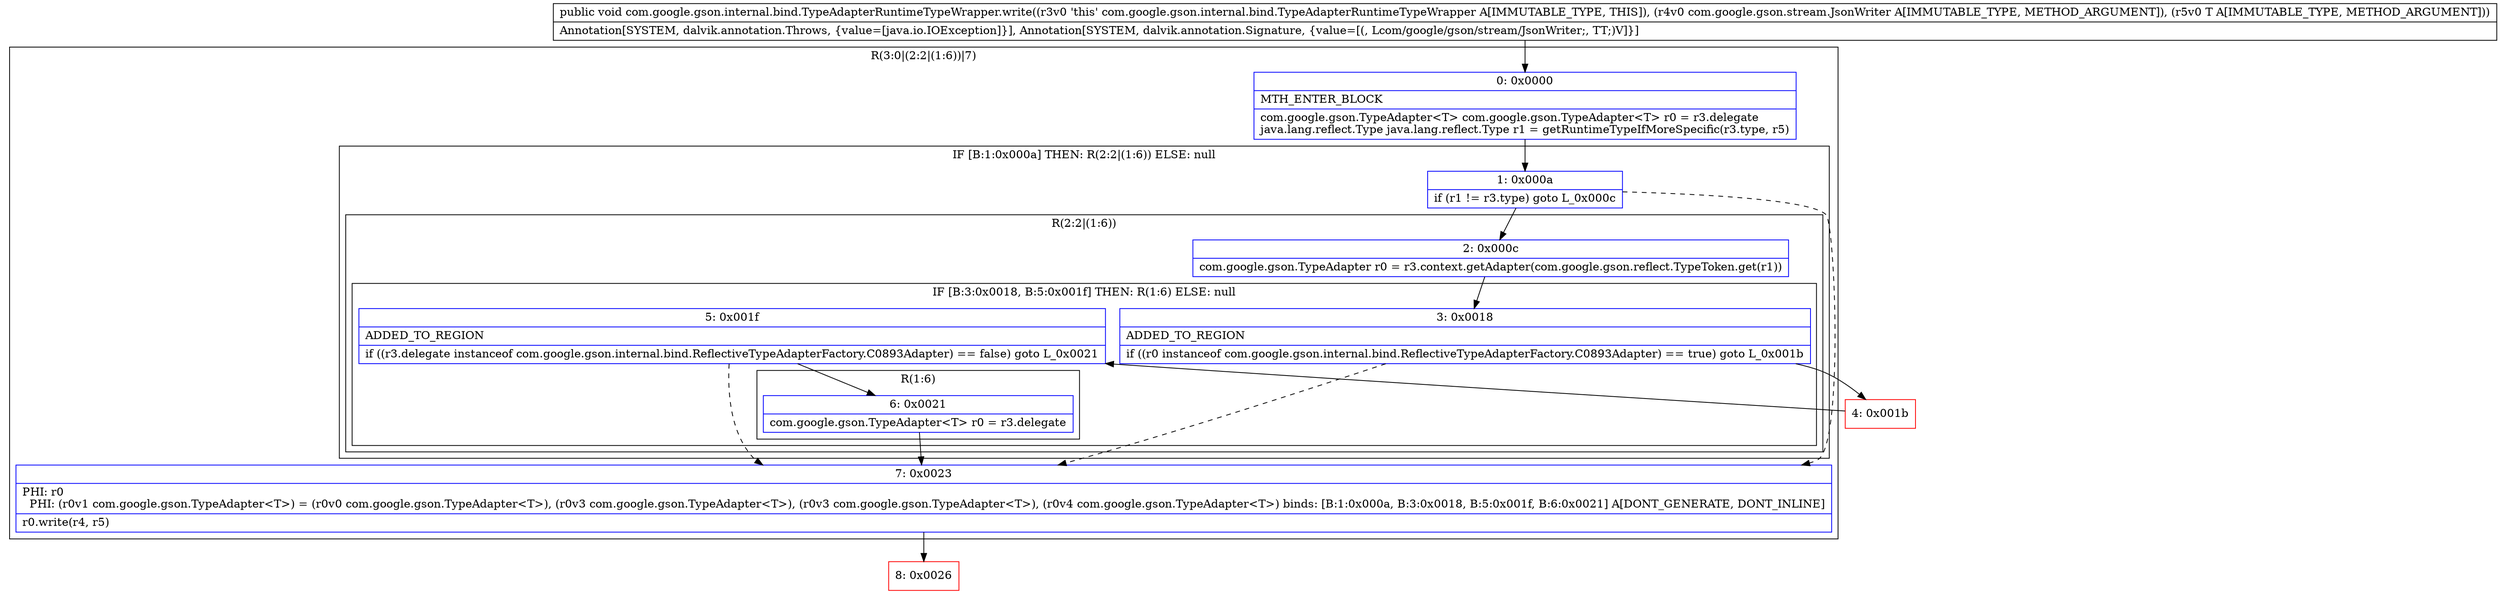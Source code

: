digraph "CFG forcom.google.gson.internal.bind.TypeAdapterRuntimeTypeWrapper.write(Lcom\/google\/gson\/stream\/JsonWriter;Ljava\/lang\/Object;)V" {
subgraph cluster_Region_626615726 {
label = "R(3:0|(2:2|(1:6))|7)";
node [shape=record,color=blue];
Node_0 [shape=record,label="{0\:\ 0x0000|MTH_ENTER_BLOCK\l|com.google.gson.TypeAdapter\<T\> com.google.gson.TypeAdapter\<T\> r0 = r3.delegate\ljava.lang.reflect.Type java.lang.reflect.Type r1 = getRuntimeTypeIfMoreSpecific(r3.type, r5)\l}"];
subgraph cluster_IfRegion_1706624566 {
label = "IF [B:1:0x000a] THEN: R(2:2|(1:6)) ELSE: null";
node [shape=record,color=blue];
Node_1 [shape=record,label="{1\:\ 0x000a|if (r1 != r3.type) goto L_0x000c\l}"];
subgraph cluster_Region_1100849952 {
label = "R(2:2|(1:6))";
node [shape=record,color=blue];
Node_2 [shape=record,label="{2\:\ 0x000c|com.google.gson.TypeAdapter r0 = r3.context.getAdapter(com.google.gson.reflect.TypeToken.get(r1))\l}"];
subgraph cluster_IfRegion_195262201 {
label = "IF [B:3:0x0018, B:5:0x001f] THEN: R(1:6) ELSE: null";
node [shape=record,color=blue];
Node_3 [shape=record,label="{3\:\ 0x0018|ADDED_TO_REGION\l|if ((r0 instanceof com.google.gson.internal.bind.ReflectiveTypeAdapterFactory.C0893Adapter) == true) goto L_0x001b\l}"];
Node_5 [shape=record,label="{5\:\ 0x001f|ADDED_TO_REGION\l|if ((r3.delegate instanceof com.google.gson.internal.bind.ReflectiveTypeAdapterFactory.C0893Adapter) == false) goto L_0x0021\l}"];
subgraph cluster_Region_1619699395 {
label = "R(1:6)";
node [shape=record,color=blue];
Node_6 [shape=record,label="{6\:\ 0x0021|com.google.gson.TypeAdapter\<T\> r0 = r3.delegate\l}"];
}
}
}
}
Node_7 [shape=record,label="{7\:\ 0x0023|PHI: r0 \l  PHI: (r0v1 com.google.gson.TypeAdapter\<T\>) = (r0v0 com.google.gson.TypeAdapter\<T\>), (r0v3 com.google.gson.TypeAdapter\<T\>), (r0v3 com.google.gson.TypeAdapter\<T\>), (r0v4 com.google.gson.TypeAdapter\<T\>) binds: [B:1:0x000a, B:3:0x0018, B:5:0x001f, B:6:0x0021] A[DONT_GENERATE, DONT_INLINE]\l|r0.write(r4, r5)\l}"];
}
Node_4 [shape=record,color=red,label="{4\:\ 0x001b}"];
Node_8 [shape=record,color=red,label="{8\:\ 0x0026}"];
MethodNode[shape=record,label="{public void com.google.gson.internal.bind.TypeAdapterRuntimeTypeWrapper.write((r3v0 'this' com.google.gson.internal.bind.TypeAdapterRuntimeTypeWrapper A[IMMUTABLE_TYPE, THIS]), (r4v0 com.google.gson.stream.JsonWriter A[IMMUTABLE_TYPE, METHOD_ARGUMENT]), (r5v0 T A[IMMUTABLE_TYPE, METHOD_ARGUMENT]))  | Annotation[SYSTEM, dalvik.annotation.Throws, \{value=[java.io.IOException]\}], Annotation[SYSTEM, dalvik.annotation.Signature, \{value=[(, Lcom\/google\/gson\/stream\/JsonWriter;, TT;)V]\}]\l}"];
MethodNode -> Node_0;
Node_0 -> Node_1;
Node_1 -> Node_2;
Node_1 -> Node_7[style=dashed];
Node_2 -> Node_3;
Node_3 -> Node_4;
Node_3 -> Node_7[style=dashed];
Node_5 -> Node_6;
Node_5 -> Node_7[style=dashed];
Node_6 -> Node_7;
Node_7 -> Node_8;
Node_4 -> Node_5;
}

